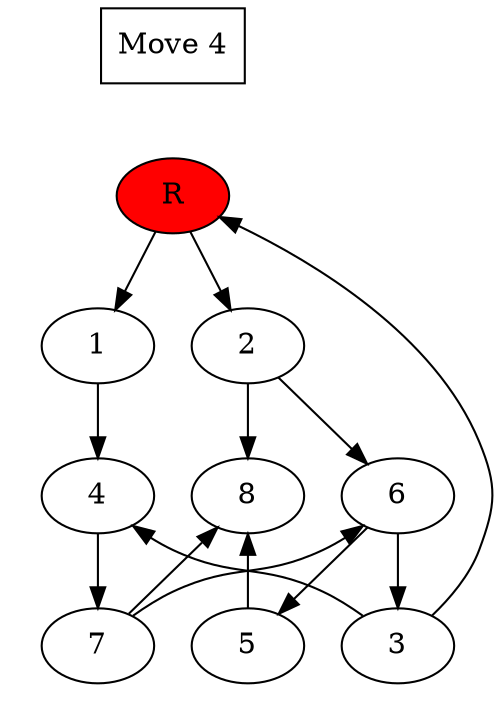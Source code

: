 digraph prb70_move_04 {
	dummy [label="Move 4" shape=box]
	dummy -> 9 [style=invis]
	9 -> 2
	9 -> 1
	subgraph cluster_0 {
		peripheries=0
		9 [label=R fillcolor="#ff0000" style=filled]
	}
	1 -> 4
	2 -> 8
	2 -> 6
	subgraph cluster_1 {
		peripheries=0
		1
		2
	}
	4 -> 7
	6 -> 5
	6 -> 3
	subgraph cluster_2 {
		peripheries=0
		4
		6
		8
	}
	7 -> 8 [constraint=false]
	7 -> 6 [constraint=false]
	3 -> 9 [constraint=false]
	3 -> 4 [constraint=false]
	5 -> 8 [constraint=false]
	subgraph cluster_3 {
		peripheries=0
		7
		3
		5
	}
}
